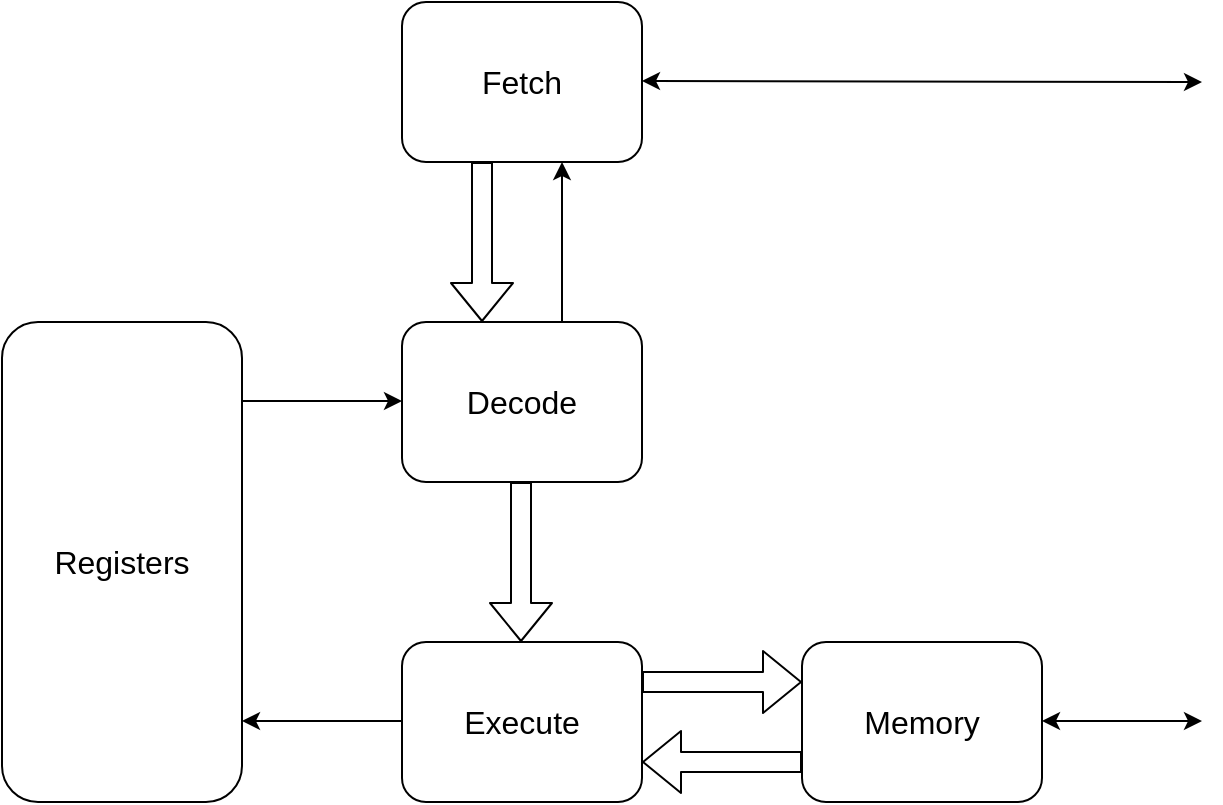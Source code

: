 <mxfile version="13.8.9-1" type="device"><diagram id="oZusOw9cLKCfPMEe2aPd" name="Page-1"><mxGraphModel dx="1030" dy="668" grid="1" gridSize="10" guides="1" tooltips="1" connect="1" arrows="1" fold="1" page="1" pageScale="1" pageWidth="827" pageHeight="1169" math="0" shadow="0"><root><mxCell id="0"/><mxCell id="1" parent="0"/><mxCell id="wyiP-iSPe3t5s1mjfxO9-1" value="&lt;font style=&quot;font-size: 16px&quot;&gt;Fetch&lt;/font&gt;" style="rounded=1;whiteSpace=wrap;html=1;" vertex="1" parent="1"><mxGeometry x="320" y="120" width="120" height="80" as="geometry"/></mxCell><mxCell id="wyiP-iSPe3t5s1mjfxO9-2" value="&lt;font style=&quot;font-size: 16px&quot;&gt;Decode&lt;/font&gt;" style="rounded=1;whiteSpace=wrap;html=1;" vertex="1" parent="1"><mxGeometry x="320" y="280" width="120" height="80" as="geometry"/></mxCell><mxCell id="wyiP-iSPe3t5s1mjfxO9-3" value="&lt;font style=&quot;font-size: 16px&quot;&gt;Execute&lt;/font&gt;" style="rounded=1;whiteSpace=wrap;html=1;" vertex="1" parent="1"><mxGeometry x="320" y="440" width="120" height="80" as="geometry"/></mxCell><mxCell id="wyiP-iSPe3t5s1mjfxO9-4" value="&lt;font style=&quot;font-size: 16px&quot;&gt;Registers&lt;/font&gt;" style="rounded=1;whiteSpace=wrap;html=1;" vertex="1" parent="1"><mxGeometry x="120" y="280" width="120" height="240" as="geometry"/></mxCell><mxCell id="wyiP-iSPe3t5s1mjfxO9-5" value="&lt;font style=&quot;font-size: 16px&quot;&gt;Memory&lt;/font&gt;" style="rounded=1;whiteSpace=wrap;html=1;" vertex="1" parent="1"><mxGeometry x="520" y="440" width="120" height="80" as="geometry"/></mxCell><mxCell id="wyiP-iSPe3t5s1mjfxO9-8" value="" style="shape=flexArrow;endArrow=classic;html=1;" edge="1" parent="1"><mxGeometry width="50" height="50" relative="1" as="geometry"><mxPoint x="360" y="200" as="sourcePoint"/><mxPoint x="360" y="280" as="targetPoint"/></mxGeometry></mxCell><mxCell id="wyiP-iSPe3t5s1mjfxO9-9" value="" style="shape=flexArrow;endArrow=classic;html=1;" edge="1" parent="1"><mxGeometry width="50" height="50" relative="1" as="geometry"><mxPoint x="379.5" y="360" as="sourcePoint"/><mxPoint x="379.5" y="440" as="targetPoint"/></mxGeometry></mxCell><mxCell id="wyiP-iSPe3t5s1mjfxO9-11" value="" style="shape=flexArrow;endArrow=classic;html=1;" edge="1" parent="1"><mxGeometry width="50" height="50" relative="1" as="geometry"><mxPoint x="440" y="460" as="sourcePoint"/><mxPoint x="520" y="460" as="targetPoint"/></mxGeometry></mxCell><mxCell id="wyiP-iSPe3t5s1mjfxO9-12" value="" style="shape=flexArrow;endArrow=classic;html=1;" edge="1" parent="1"><mxGeometry width="50" height="50" relative="1" as="geometry"><mxPoint x="520" y="500" as="sourcePoint"/><mxPoint x="440" y="500" as="targetPoint"/></mxGeometry></mxCell><mxCell id="wyiP-iSPe3t5s1mjfxO9-13" value="" style="endArrow=classic;html=1;" edge="1" parent="1"><mxGeometry width="50" height="50" relative="1" as="geometry"><mxPoint x="320" y="479.5" as="sourcePoint"/><mxPoint x="240" y="479.5" as="targetPoint"/></mxGeometry></mxCell><mxCell id="wyiP-iSPe3t5s1mjfxO9-14" value="" style="endArrow=classic;html=1;" edge="1" parent="1"><mxGeometry width="50" height="50" relative="1" as="geometry"><mxPoint x="240" y="319.5" as="sourcePoint"/><mxPoint x="320" y="319.5" as="targetPoint"/></mxGeometry></mxCell><mxCell id="wyiP-iSPe3t5s1mjfxO9-15" value="" style="endArrow=classic;startArrow=classic;html=1;" edge="1" parent="1"><mxGeometry width="50" height="50" relative="1" as="geometry"><mxPoint x="440" y="159.5" as="sourcePoint"/><mxPoint x="720" y="160" as="targetPoint"/></mxGeometry></mxCell><mxCell id="wyiP-iSPe3t5s1mjfxO9-16" value="" style="endArrow=classic;startArrow=classic;html=1;" edge="1" parent="1"><mxGeometry width="50" height="50" relative="1" as="geometry"><mxPoint x="640" y="479.5" as="sourcePoint"/><mxPoint x="720" y="479.5" as="targetPoint"/></mxGeometry></mxCell><mxCell id="wyiP-iSPe3t5s1mjfxO9-17" value="" style="endArrow=classic;html=1;" edge="1" parent="1"><mxGeometry width="50" height="50" relative="1" as="geometry"><mxPoint x="400" y="280" as="sourcePoint"/><mxPoint x="400" y="200" as="targetPoint"/></mxGeometry></mxCell></root></mxGraphModel></diagram></mxfile>